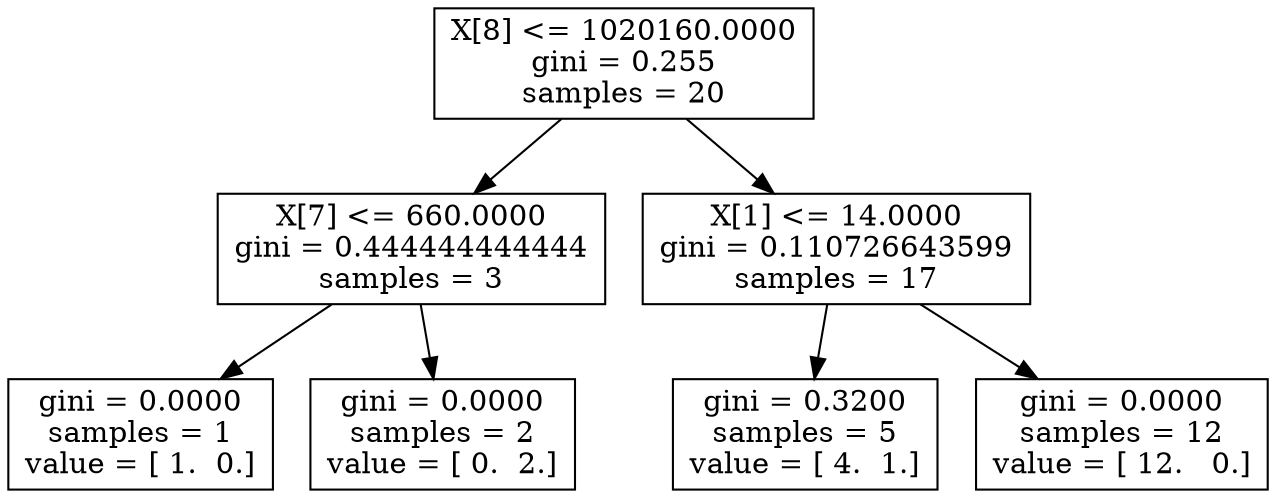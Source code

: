 digraph Tree {
0 [label="X[8] <= 1020160.0000\ngini = 0.255\nsamples = 20", shape="box"] ;
1 [label="X[7] <= 660.0000\ngini = 0.444444444444\nsamples = 3", shape="box"] ;
0 -> 1 ;
2 [label="gini = 0.0000\nsamples = 1\nvalue = [ 1.  0.]", shape="box"] ;
1 -> 2 ;
3 [label="gini = 0.0000\nsamples = 2\nvalue = [ 0.  2.]", shape="box"] ;
1 -> 3 ;
4 [label="X[1] <= 14.0000\ngini = 0.110726643599\nsamples = 17", shape="box"] ;
0 -> 4 ;
5 [label="gini = 0.3200\nsamples = 5\nvalue = [ 4.  1.]", shape="box"] ;
4 -> 5 ;
6 [label="gini = 0.0000\nsamples = 12\nvalue = [ 12.   0.]", shape="box"] ;
4 -> 6 ;
}
